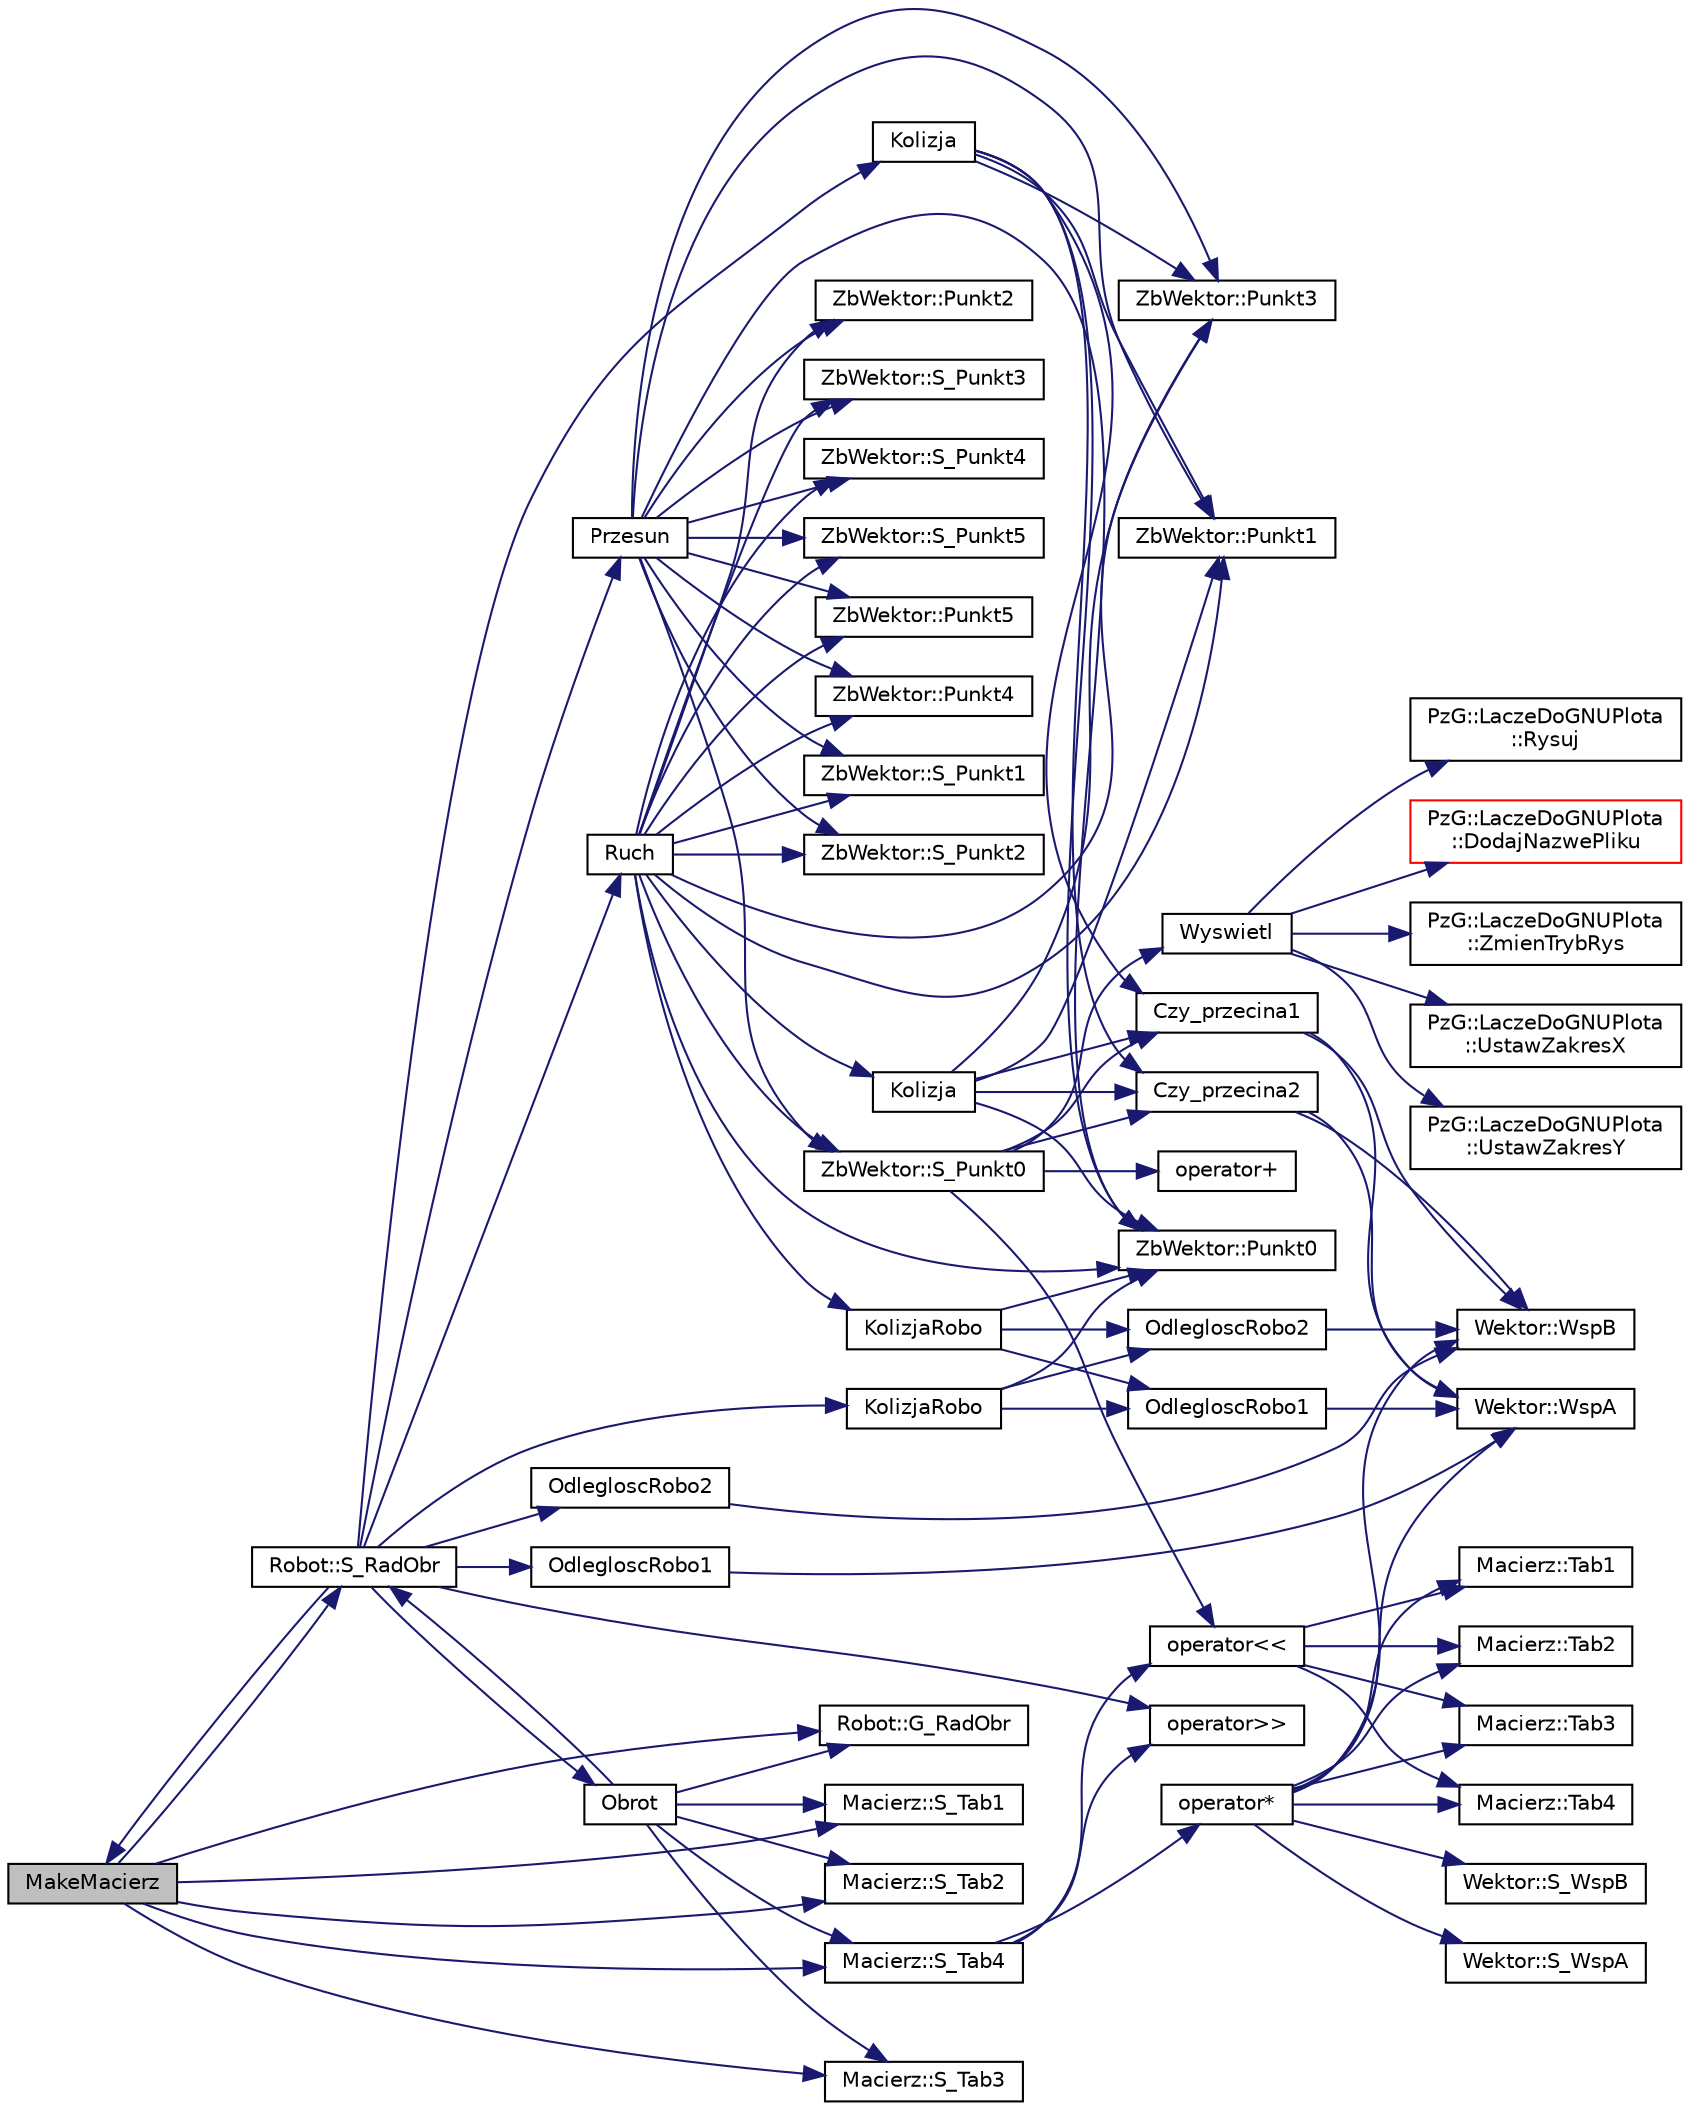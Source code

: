 digraph "MakeMacierz"
{
  edge [fontname="Helvetica",fontsize="10",labelfontname="Helvetica",labelfontsize="10"];
  node [fontname="Helvetica",fontsize="10",shape=record];
  rankdir="LR";
  Node1 [label="MakeMacierz",height=0.2,width=0.4,color="black", fillcolor="grey75", style="filled", fontcolor="black"];
  Node1 -> Node2 [color="midnightblue",fontsize="10",style="solid",fontname="Helvetica"];
  Node2 [label="Robot::S_RadObr",height=0.2,width=0.4,color="black", fillcolor="white", style="filled",URL="$class_robot.html#a0462f50beaafab7d478608d05de5837f"];
  Node2 -> Node3 [color="midnightblue",fontsize="10",style="solid",fontname="Helvetica"];
  Node3 [label="operator\>\>",height=0.2,width=0.4,color="black", fillcolor="white", style="filled",URL="$_macierz_8cpp.html#a84ea77574e6b6cb6f478b3b34afbe291"];
  Node2 -> Node1 [color="midnightblue",fontsize="10",style="solid",fontname="Helvetica"];
  Node2 -> Node4 [color="midnightblue",fontsize="10",style="solid",fontname="Helvetica"];
  Node4 [label="Obrot",height=0.2,width=0.4,color="black", fillcolor="white", style="filled",URL="$_robot_8cpp.html#a3ce3fa0e24fef994b421474716964158"];
  Node4 -> Node2 [color="midnightblue",fontsize="10",style="solid",fontname="Helvetica"];
  Node4 -> Node5 [color="midnightblue",fontsize="10",style="solid",fontname="Helvetica"];
  Node5 [label="Robot::G_RadObr",height=0.2,width=0.4,color="black", fillcolor="white", style="filled",URL="$class_robot.html#acf73406d8a2501f37e6846bfe85f6a1c"];
  Node4 -> Node6 [color="midnightblue",fontsize="10",style="solid",fontname="Helvetica"];
  Node6 [label="Macierz::S_Tab1",height=0.2,width=0.4,color="black", fillcolor="white", style="filled",URL="$class_macierz.html#a5cc568da4dd814d9ebf186361d5f28f4"];
  Node4 -> Node7 [color="midnightblue",fontsize="10",style="solid",fontname="Helvetica"];
  Node7 [label="Macierz::S_Tab2",height=0.2,width=0.4,color="black", fillcolor="white", style="filled",URL="$class_macierz.html#a3fdc159724fc0b3f5aa16bd4fe6bf841"];
  Node4 -> Node8 [color="midnightblue",fontsize="10",style="solid",fontname="Helvetica"];
  Node8 [label="Macierz::S_Tab3",height=0.2,width=0.4,color="black", fillcolor="white", style="filled",URL="$class_macierz.html#afa043c8a4bae2e71719b9355466e353a"];
  Node4 -> Node9 [color="midnightblue",fontsize="10",style="solid",fontname="Helvetica"];
  Node9 [label="Macierz::S_Tab4",height=0.2,width=0.4,color="black", fillcolor="white", style="filled",URL="$class_macierz.html#a9204f548b4fd089d79bf37a4f30238f3"];
  Node9 -> Node3 [color="midnightblue",fontsize="10",style="solid",fontname="Helvetica"];
  Node9 -> Node10 [color="midnightblue",fontsize="10",style="solid",fontname="Helvetica"];
  Node10 [label="operator\<\<",height=0.2,width=0.4,color="black", fillcolor="white", style="filled",URL="$_macierz_8cpp.html#a012fabee0d829b8ce6998f60fe6ec1f7"];
  Node10 -> Node11 [color="midnightblue",fontsize="10",style="solid",fontname="Helvetica"];
  Node11 [label="Macierz::Tab1",height=0.2,width=0.4,color="black", fillcolor="white", style="filled",URL="$class_macierz.html#ad0759ca98158d289bdde5e37b6c7004e"];
  Node10 -> Node12 [color="midnightblue",fontsize="10",style="solid",fontname="Helvetica"];
  Node12 [label="Macierz::Tab2",height=0.2,width=0.4,color="black", fillcolor="white", style="filled",URL="$class_macierz.html#aabdfc418e27507138e5e5ecf1680aae0"];
  Node10 -> Node13 [color="midnightblue",fontsize="10",style="solid",fontname="Helvetica"];
  Node13 [label="Macierz::Tab3",height=0.2,width=0.4,color="black", fillcolor="white", style="filled",URL="$class_macierz.html#a9653feca9080cf330dd98b46188e28d4"];
  Node10 -> Node14 [color="midnightblue",fontsize="10",style="solid",fontname="Helvetica"];
  Node14 [label="Macierz::Tab4",height=0.2,width=0.4,color="black", fillcolor="white", style="filled",URL="$class_macierz.html#a825142f07e9462269e155eded7419aff"];
  Node9 -> Node15 [color="midnightblue",fontsize="10",style="solid",fontname="Helvetica"];
  Node15 [label="operator*",height=0.2,width=0.4,color="black", fillcolor="white", style="filled",URL="$_macierz_8cpp.html#a952f1b9c9949a6a48a3d0deb6b655580"];
  Node15 -> Node16 [color="midnightblue",fontsize="10",style="solid",fontname="Helvetica"];
  Node16 [label="Wektor::WspA",height=0.2,width=0.4,color="black", fillcolor="white", style="filled",URL="$class_wektor.html#a903cb6b2fa5fc618faf4d6ab126f885a"];
  Node15 -> Node17 [color="midnightblue",fontsize="10",style="solid",fontname="Helvetica"];
  Node17 [label="Wektor::WspB",height=0.2,width=0.4,color="black", fillcolor="white", style="filled",URL="$class_wektor.html#a3499008ab57a17c89c5bae6c0c96355b"];
  Node15 -> Node11 [color="midnightblue",fontsize="10",style="solid",fontname="Helvetica"];
  Node15 -> Node12 [color="midnightblue",fontsize="10",style="solid",fontname="Helvetica"];
  Node15 -> Node13 [color="midnightblue",fontsize="10",style="solid",fontname="Helvetica"];
  Node15 -> Node14 [color="midnightblue",fontsize="10",style="solid",fontname="Helvetica"];
  Node15 -> Node18 [color="midnightblue",fontsize="10",style="solid",fontname="Helvetica"];
  Node18 [label="Wektor::S_WspA",height=0.2,width=0.4,color="black", fillcolor="white", style="filled",URL="$class_wektor.html#a90c0d2ee5af28fd44cc8473e2b4ca69b"];
  Node15 -> Node19 [color="midnightblue",fontsize="10",style="solid",fontname="Helvetica"];
  Node19 [label="Wektor::S_WspB",height=0.2,width=0.4,color="black", fillcolor="white", style="filled",URL="$class_wektor.html#a54695866ba1038f63a0a28e473358f1a"];
  Node2 -> Node20 [color="midnightblue",fontsize="10",style="solid",fontname="Helvetica"];
  Node20 [label="Przesun",height=0.2,width=0.4,color="black", fillcolor="white", style="filled",URL="$_robot_8hh.html#a9d5dee3be3b1b646da0f0af459e29a98"];
  Node20 -> Node21 [color="midnightblue",fontsize="10",style="solid",fontname="Helvetica"];
  Node21 [label="ZbWektor::Punkt4",height=0.2,width=0.4,color="black", fillcolor="white", style="filled",URL="$class_zb_wektor.html#a97725019a838d4709993f1142a9c713a"];
  Node20 -> Node22 [color="midnightblue",fontsize="10",style="solid",fontname="Helvetica"];
  Node22 [label="ZbWektor::Punkt0",height=0.2,width=0.4,color="black", fillcolor="white", style="filled",URL="$class_zb_wektor.html#a078b5c8be4a8b7a36b2c34c0bceb6783"];
  Node20 -> Node23 [color="midnightblue",fontsize="10",style="solid",fontname="Helvetica"];
  Node23 [label="ZbWektor::S_Punkt0",height=0.2,width=0.4,color="black", fillcolor="white", style="filled",URL="$class_zb_wektor.html#a7691b8de158d9b87d05795b3144081d1"];
  Node23 -> Node10 [color="midnightblue",fontsize="10",style="solid",fontname="Helvetica"];
  Node23 -> Node24 [color="midnightblue",fontsize="10",style="solid",fontname="Helvetica"];
  Node24 [label="operator+",height=0.2,width=0.4,color="black", fillcolor="white", style="filled",URL="$_zb_wektor_8cpp.html#ab1ffad06536718d3f8651ad791da5414"];
  Node23 -> Node25 [color="midnightblue",fontsize="10",style="solid",fontname="Helvetica"];
  Node25 [label="Wyswietl",height=0.2,width=0.4,color="black", fillcolor="white", style="filled",URL="$_zb_wektor_8hh.html#af3a075cfc49458e53e60d1a6273afd71"];
  Node25 -> Node26 [color="midnightblue",fontsize="10",style="solid",fontname="Helvetica"];
  Node26 [label="PzG::LaczeDoGNUPlota\l::DodajNazwePliku",height=0.2,width=0.4,color="red", fillcolor="white", style="filled",URL="$class_pz_g_1_1_lacze_do_g_n_u_plota.html#a34bd48f57c0fd69c12bf4127a1cacd8f",tooltip="Dodaje nazwę pliku. "];
  Node25 -> Node27 [color="midnightblue",fontsize="10",style="solid",fontname="Helvetica"];
  Node27 [label="PzG::LaczeDoGNUPlota\l::ZmienTrybRys",height=0.2,width=0.4,color="black", fillcolor="white", style="filled",URL="$class_pz_g_1_1_lacze_do_g_n_u_plota.html#a10950349b348fd3a3d4143e95337527c",tooltip="Zmienia tryb rysowania. "];
  Node25 -> Node28 [color="midnightblue",fontsize="10",style="solid",fontname="Helvetica"];
  Node28 [label="PzG::LaczeDoGNUPlota\l::UstawZakresX",height=0.2,width=0.4,color="black", fillcolor="white", style="filled",URL="$class_pz_g_1_1_lacze_do_g_n_u_plota.html#a9c91987dfc869d6fcea96205c581daef",tooltip="Ustawia zakres osi OX. "];
  Node25 -> Node29 [color="midnightblue",fontsize="10",style="solid",fontname="Helvetica"];
  Node29 [label="PzG::LaczeDoGNUPlota\l::UstawZakresY",height=0.2,width=0.4,color="black", fillcolor="white", style="filled",URL="$class_pz_g_1_1_lacze_do_g_n_u_plota.html#a54c6e9cf9ab2eae479451fd953c2717c",tooltip="Ustawia zakres osi OY. "];
  Node25 -> Node30 [color="midnightblue",fontsize="10",style="solid",fontname="Helvetica"];
  Node30 [label="PzG::LaczeDoGNUPlota\l::Rysuj",height=0.2,width=0.4,color="black", fillcolor="white", style="filled",URL="$class_pz_g_1_1_lacze_do_g_n_u_plota.html#a065f5b8402737cc62b0ad4f66d028335"];
  Node23 -> Node31 [color="midnightblue",fontsize="10",style="solid",fontname="Helvetica"];
  Node31 [label="Czy_przecina1",height=0.2,width=0.4,color="black", fillcolor="white", style="filled",URL="$_zb_wektor_8hh.html#ada448c8e9a907345e339dd30e1bf1b2d"];
  Node31 -> Node16 [color="midnightblue",fontsize="10",style="solid",fontname="Helvetica"];
  Node31 -> Node17 [color="midnightblue",fontsize="10",style="solid",fontname="Helvetica"];
  Node23 -> Node32 [color="midnightblue",fontsize="10",style="solid",fontname="Helvetica"];
  Node32 [label="Czy_przecina2",height=0.2,width=0.4,color="black", fillcolor="white", style="filled",URL="$_zb_wektor_8hh.html#a23077a2c63b8b055fa1464eeec99d593"];
  Node32 -> Node16 [color="midnightblue",fontsize="10",style="solid",fontname="Helvetica"];
  Node32 -> Node17 [color="midnightblue",fontsize="10",style="solid",fontname="Helvetica"];
  Node20 -> Node33 [color="midnightblue",fontsize="10",style="solid",fontname="Helvetica"];
  Node33 [label="ZbWektor::S_Punkt1",height=0.2,width=0.4,color="black", fillcolor="white", style="filled",URL="$class_zb_wektor.html#af6aeb5327e5fd5001cceb5e178e25838"];
  Node20 -> Node34 [color="midnightblue",fontsize="10",style="solid",fontname="Helvetica"];
  Node34 [label="ZbWektor::Punkt1",height=0.2,width=0.4,color="black", fillcolor="white", style="filled",URL="$class_zb_wektor.html#ad2b63b82ce5fb214bc661915c5293438"];
  Node20 -> Node35 [color="midnightblue",fontsize="10",style="solid",fontname="Helvetica"];
  Node35 [label="ZbWektor::S_Punkt2",height=0.2,width=0.4,color="black", fillcolor="white", style="filled",URL="$class_zb_wektor.html#a970ba3eaa47f8ff052273269a79c8417"];
  Node20 -> Node36 [color="midnightblue",fontsize="10",style="solid",fontname="Helvetica"];
  Node36 [label="ZbWektor::Punkt2",height=0.2,width=0.4,color="black", fillcolor="white", style="filled",URL="$class_zb_wektor.html#aea30688972bceb798344303a34b419d6"];
  Node20 -> Node37 [color="midnightblue",fontsize="10",style="solid",fontname="Helvetica"];
  Node37 [label="ZbWektor::S_Punkt3",height=0.2,width=0.4,color="black", fillcolor="white", style="filled",URL="$class_zb_wektor.html#a3b8ad9c7efb568f4d2e5ef823f436fa7"];
  Node20 -> Node38 [color="midnightblue",fontsize="10",style="solid",fontname="Helvetica"];
  Node38 [label="ZbWektor::Punkt3",height=0.2,width=0.4,color="black", fillcolor="white", style="filled",URL="$class_zb_wektor.html#a27a446f22af8a4f0f4a9c9084efb475d"];
  Node20 -> Node39 [color="midnightblue",fontsize="10",style="solid",fontname="Helvetica"];
  Node39 [label="ZbWektor::S_Punkt4",height=0.2,width=0.4,color="black", fillcolor="white", style="filled",URL="$class_zb_wektor.html#a233d31f11a1256a7e9c82d4ec63d955d"];
  Node20 -> Node40 [color="midnightblue",fontsize="10",style="solid",fontname="Helvetica"];
  Node40 [label="ZbWektor::S_Punkt5",height=0.2,width=0.4,color="black", fillcolor="white", style="filled",URL="$class_zb_wektor.html#ad9e82506d747f2482b181db48440286b"];
  Node20 -> Node41 [color="midnightblue",fontsize="10",style="solid",fontname="Helvetica"];
  Node41 [label="ZbWektor::Punkt5",height=0.2,width=0.4,color="black", fillcolor="white", style="filled",URL="$class_zb_wektor.html#a82da401353307d0102c28a640074938e"];
  Node2 -> Node42 [color="midnightblue",fontsize="10",style="solid",fontname="Helvetica"];
  Node42 [label="Ruch",height=0.2,width=0.4,color="black", fillcolor="white", style="filled",URL="$_robot_8hh.html#ae91af2f6f4d6ca15417d15eb15a216ae"];
  Node42 -> Node21 [color="midnightblue",fontsize="10",style="solid",fontname="Helvetica"];
  Node42 -> Node22 [color="midnightblue",fontsize="10",style="solid",fontname="Helvetica"];
  Node42 -> Node23 [color="midnightblue",fontsize="10",style="solid",fontname="Helvetica"];
  Node42 -> Node43 [color="midnightblue",fontsize="10",style="solid",fontname="Helvetica"];
  Node43 [label="Kolizja",height=0.2,width=0.4,color="black", fillcolor="white", style="filled",URL="$_robot_8cpp.html#a254a1a1801b7f08c710d4aa602987ffb"];
  Node43 -> Node31 [color="midnightblue",fontsize="10",style="solid",fontname="Helvetica"];
  Node43 -> Node22 [color="midnightblue",fontsize="10",style="solid",fontname="Helvetica"];
  Node43 -> Node34 [color="midnightblue",fontsize="10",style="solid",fontname="Helvetica"];
  Node43 -> Node32 [color="midnightblue",fontsize="10",style="solid",fontname="Helvetica"];
  Node43 -> Node38 [color="midnightblue",fontsize="10",style="solid",fontname="Helvetica"];
  Node42 -> Node44 [color="midnightblue",fontsize="10",style="solid",fontname="Helvetica"];
  Node44 [label="KolizjaRobo",height=0.2,width=0.4,color="black", fillcolor="white", style="filled",URL="$_robot_8cpp.html#aee123aa54c697c4ebf26aeb7ce0b51b3"];
  Node44 -> Node45 [color="midnightblue",fontsize="10",style="solid",fontname="Helvetica"];
  Node45 [label="OdlegloscRobo1",height=0.2,width=0.4,color="black", fillcolor="white", style="filled",URL="$_robot_8cpp.html#adbc5296a9526e45480c3abe6b4a97aef"];
  Node45 -> Node16 [color="midnightblue",fontsize="10",style="solid",fontname="Helvetica"];
  Node44 -> Node22 [color="midnightblue",fontsize="10",style="solid",fontname="Helvetica"];
  Node44 -> Node46 [color="midnightblue",fontsize="10",style="solid",fontname="Helvetica"];
  Node46 [label="OdlegloscRobo2",height=0.2,width=0.4,color="black", fillcolor="white", style="filled",URL="$_robot_8cpp.html#a6ec2ce62e6cdf7a8f1743bd87c6ce2e3"];
  Node46 -> Node17 [color="midnightblue",fontsize="10",style="solid",fontname="Helvetica"];
  Node42 -> Node33 [color="midnightblue",fontsize="10",style="solid",fontname="Helvetica"];
  Node42 -> Node34 [color="midnightblue",fontsize="10",style="solid",fontname="Helvetica"];
  Node42 -> Node35 [color="midnightblue",fontsize="10",style="solid",fontname="Helvetica"];
  Node42 -> Node36 [color="midnightblue",fontsize="10",style="solid",fontname="Helvetica"];
  Node42 -> Node37 [color="midnightblue",fontsize="10",style="solid",fontname="Helvetica"];
  Node42 -> Node38 [color="midnightblue",fontsize="10",style="solid",fontname="Helvetica"];
  Node42 -> Node39 [color="midnightblue",fontsize="10",style="solid",fontname="Helvetica"];
  Node42 -> Node40 [color="midnightblue",fontsize="10",style="solid",fontname="Helvetica"];
  Node42 -> Node41 [color="midnightblue",fontsize="10",style="solid",fontname="Helvetica"];
  Node2 -> Node47 [color="midnightblue",fontsize="10",style="solid",fontname="Helvetica"];
  Node47 [label="Kolizja",height=0.2,width=0.4,color="black", fillcolor="white", style="filled",URL="$_robot_8hh.html#a254a1a1801b7f08c710d4aa602987ffb"];
  Node47 -> Node31 [color="midnightblue",fontsize="10",style="solid",fontname="Helvetica"];
  Node47 -> Node22 [color="midnightblue",fontsize="10",style="solid",fontname="Helvetica"];
  Node47 -> Node34 [color="midnightblue",fontsize="10",style="solid",fontname="Helvetica"];
  Node47 -> Node32 [color="midnightblue",fontsize="10",style="solid",fontname="Helvetica"];
  Node47 -> Node38 [color="midnightblue",fontsize="10",style="solid",fontname="Helvetica"];
  Node2 -> Node48 [color="midnightblue",fontsize="10",style="solid",fontname="Helvetica"];
  Node48 [label="KolizjaRobo",height=0.2,width=0.4,color="black", fillcolor="white", style="filled",URL="$_robot_8hh.html#aee123aa54c697c4ebf26aeb7ce0b51b3"];
  Node48 -> Node45 [color="midnightblue",fontsize="10",style="solid",fontname="Helvetica"];
  Node48 -> Node22 [color="midnightblue",fontsize="10",style="solid",fontname="Helvetica"];
  Node48 -> Node46 [color="midnightblue",fontsize="10",style="solid",fontname="Helvetica"];
  Node2 -> Node49 [color="midnightblue",fontsize="10",style="solid",fontname="Helvetica"];
  Node49 [label="OdlegloscRobo1",height=0.2,width=0.4,color="black", fillcolor="white", style="filled",URL="$_robot_8hh.html#adbc5296a9526e45480c3abe6b4a97aef"];
  Node49 -> Node16 [color="midnightblue",fontsize="10",style="solid",fontname="Helvetica"];
  Node2 -> Node50 [color="midnightblue",fontsize="10",style="solid",fontname="Helvetica"];
  Node50 [label="OdlegloscRobo2",height=0.2,width=0.4,color="black", fillcolor="white", style="filled",URL="$_robot_8hh.html#a6ec2ce62e6cdf7a8f1743bd87c6ce2e3"];
  Node50 -> Node17 [color="midnightblue",fontsize="10",style="solid",fontname="Helvetica"];
  Node1 -> Node6 [color="midnightblue",fontsize="10",style="solid",fontname="Helvetica"];
  Node1 -> Node5 [color="midnightblue",fontsize="10",style="solid",fontname="Helvetica"];
  Node1 -> Node7 [color="midnightblue",fontsize="10",style="solid",fontname="Helvetica"];
  Node1 -> Node8 [color="midnightblue",fontsize="10",style="solid",fontname="Helvetica"];
  Node1 -> Node9 [color="midnightblue",fontsize="10",style="solid",fontname="Helvetica"];
}
